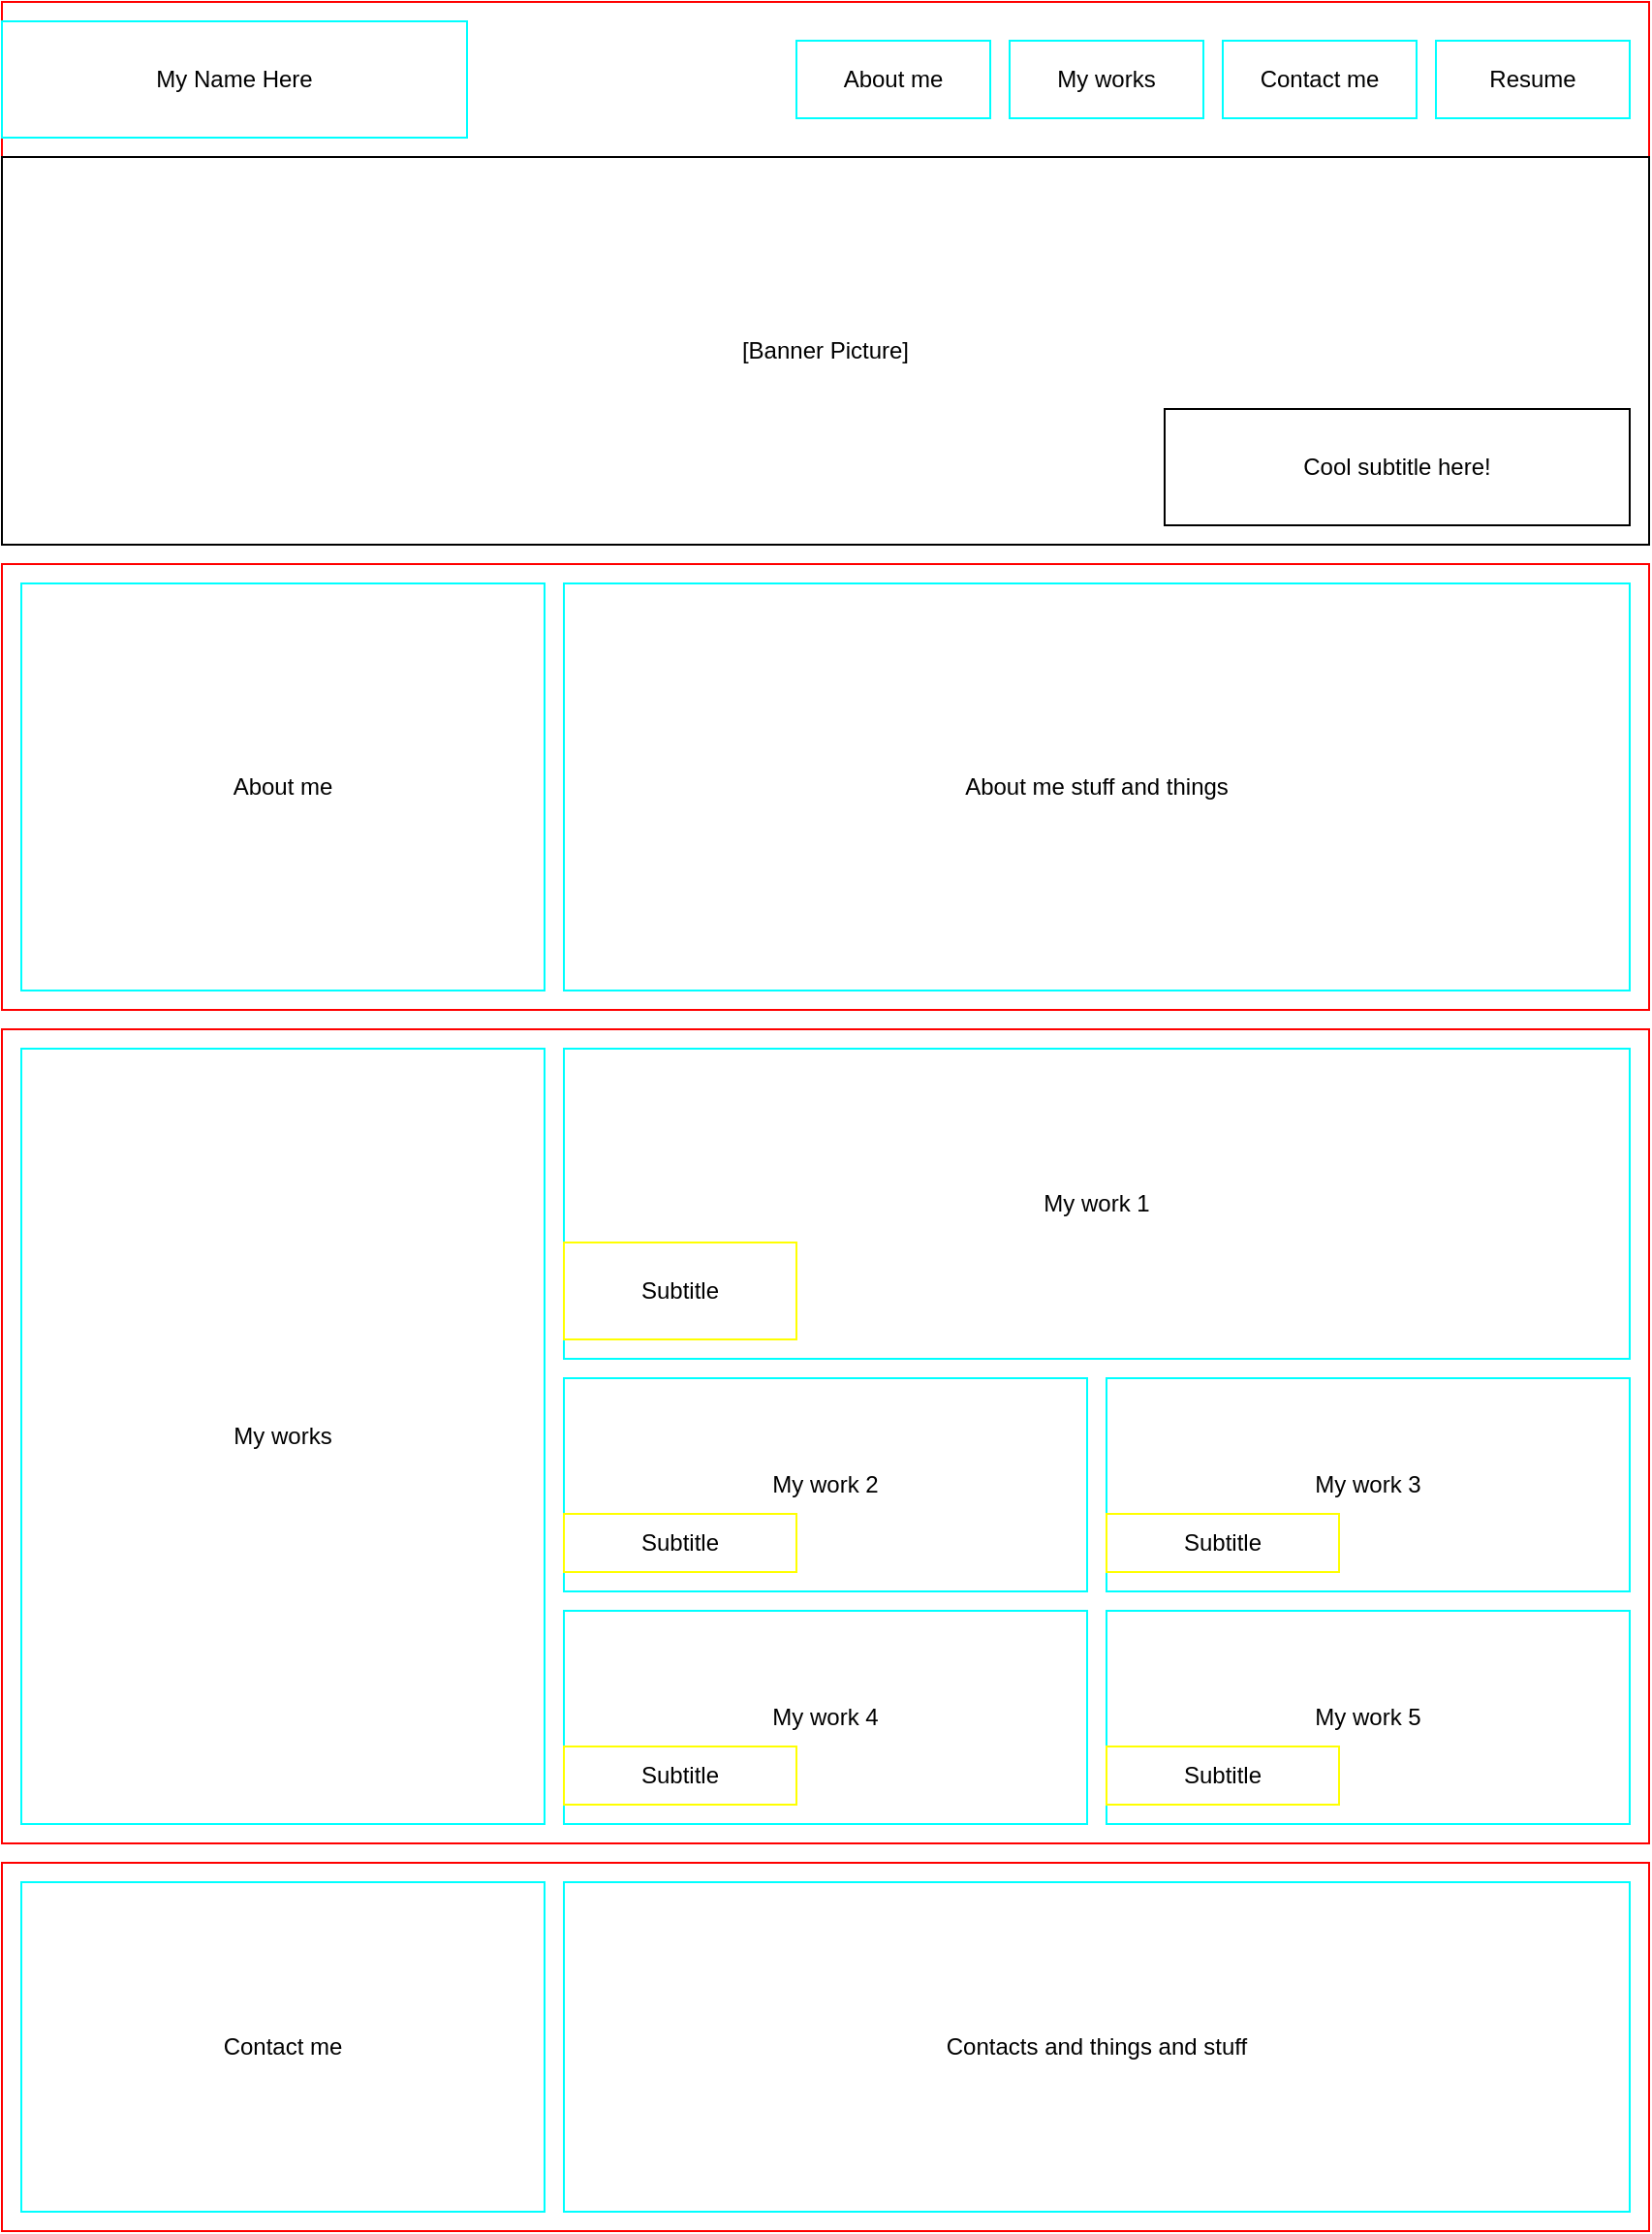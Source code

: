 <mxfile>
    <diagram id="lltTEsevrm_KqFaZjVP8" name="Page-1">
        <mxGraphModel dx="1118" dy="764" grid="1" gridSize="10" guides="1" tooltips="1" connect="1" arrows="1" fold="1" page="1" pageScale="1" pageWidth="850" pageHeight="1100" math="0" shadow="0">
            <root>
                <mxCell id="0"/>
                <mxCell id="1" parent="0"/>
                <mxCell id="2" value="" style="rounded=0;whiteSpace=wrap;html=1;strokeColor=#FF0000;" vertex="1" parent="1">
                    <mxGeometry width="850" height="80" as="geometry"/>
                </mxCell>
                <mxCell id="3" value="My Name Here" style="rounded=0;whiteSpace=wrap;html=1;strokeColor=#00FFFF;" vertex="1" parent="1">
                    <mxGeometry y="10" width="240" height="60" as="geometry"/>
                </mxCell>
                <mxCell id="4" value="Resume" style="rounded=0;whiteSpace=wrap;html=1;strokeColor=#00FFFF;" vertex="1" parent="1">
                    <mxGeometry x="740" y="20" width="100" height="40" as="geometry"/>
                </mxCell>
                <mxCell id="7" value="Contact me" style="rounded=0;whiteSpace=wrap;html=1;strokeColor=#00FFFF;" vertex="1" parent="1">
                    <mxGeometry x="630" y="20" width="100" height="40" as="geometry"/>
                </mxCell>
                <mxCell id="8" value="My works" style="rounded=0;whiteSpace=wrap;html=1;strokeColor=#00FFFF;" vertex="1" parent="1">
                    <mxGeometry x="520" y="20" width="100" height="40" as="geometry"/>
                </mxCell>
                <mxCell id="9" value="About me" style="rounded=0;whiteSpace=wrap;html=1;strokeColor=#00FFFF;" vertex="1" parent="1">
                    <mxGeometry x="410" y="20" width="100" height="40" as="geometry"/>
                </mxCell>
                <mxCell id="10" value="[Banner Picture]" style="rounded=0;whiteSpace=wrap;html=1;" vertex="1" parent="1">
                    <mxGeometry y="80" width="850" height="200" as="geometry"/>
                </mxCell>
                <mxCell id="11" value="Cool subtitle here!" style="rounded=0;whiteSpace=wrap;html=1;" vertex="1" parent="1">
                    <mxGeometry x="600" y="210" width="240" height="60" as="geometry"/>
                </mxCell>
                <mxCell id="12" value="" style="rounded=0;whiteSpace=wrap;html=1;strokeColor=#FF0000;" vertex="1" parent="1">
                    <mxGeometry y="290" width="850" height="230" as="geometry"/>
                </mxCell>
                <mxCell id="13" value="About me" style="rounded=0;whiteSpace=wrap;html=1;strokeColor=#00FFFF;" vertex="1" parent="1">
                    <mxGeometry x="10" y="300" width="270" height="210" as="geometry"/>
                </mxCell>
                <mxCell id="14" value="About me stuff and things" style="rounded=0;whiteSpace=wrap;html=1;strokeColor=#00FFFF;" vertex="1" parent="1">
                    <mxGeometry x="290" y="300" width="550" height="210" as="geometry"/>
                </mxCell>
                <mxCell id="15" value="" style="rounded=0;whiteSpace=wrap;html=1;strokeColor=#FF0000;" vertex="1" parent="1">
                    <mxGeometry y="530" width="850" height="420" as="geometry"/>
                </mxCell>
                <mxCell id="16" value="My works" style="rounded=0;whiteSpace=wrap;html=1;strokeColor=#00FFFF;" vertex="1" parent="1">
                    <mxGeometry x="10" y="540" width="270" height="400" as="geometry"/>
                </mxCell>
                <mxCell id="17" value="My work 1" style="rounded=0;whiteSpace=wrap;html=1;strokeColor=#00FFFF;" vertex="1" parent="1">
                    <mxGeometry x="290" y="540" width="550" height="160" as="geometry"/>
                </mxCell>
                <mxCell id="18" value="My work 2" style="rounded=0;whiteSpace=wrap;html=1;strokeColor=#00FFFF;" vertex="1" parent="1">
                    <mxGeometry x="290" y="710" width="270" height="110" as="geometry"/>
                </mxCell>
                <mxCell id="19" value="My work 4" style="rounded=0;whiteSpace=wrap;html=1;strokeColor=#00FFFF;" vertex="1" parent="1">
                    <mxGeometry x="290" y="830" width="270" height="110" as="geometry"/>
                </mxCell>
                <mxCell id="20" value="My work 3" style="rounded=0;whiteSpace=wrap;html=1;strokeColor=#00FFFF;" vertex="1" parent="1">
                    <mxGeometry x="570" y="710" width="270" height="110" as="geometry"/>
                </mxCell>
                <mxCell id="21" value="My work 5" style="rounded=0;whiteSpace=wrap;html=1;strokeColor=#00FFFF;" vertex="1" parent="1">
                    <mxGeometry x="570" y="830" width="270" height="110" as="geometry"/>
                </mxCell>
                <mxCell id="22" value="Subtitle" style="rounded=0;whiteSpace=wrap;html=1;strokeColor=#FFFF00;" vertex="1" parent="1">
                    <mxGeometry x="290" y="640" width="120" height="50" as="geometry"/>
                </mxCell>
                <mxCell id="23" value="Subtitle" style="rounded=0;whiteSpace=wrap;html=1;strokeColor=#FFFF00;" vertex="1" parent="1">
                    <mxGeometry x="290" y="780" width="120" height="30" as="geometry"/>
                </mxCell>
                <mxCell id="24" value="Subtitle" style="rounded=0;whiteSpace=wrap;html=1;strokeColor=#FFFF00;" vertex="1" parent="1">
                    <mxGeometry x="290" y="900" width="120" height="30" as="geometry"/>
                </mxCell>
                <mxCell id="25" value="Subtitle" style="rounded=0;whiteSpace=wrap;html=1;strokeColor=#FFFF00;" vertex="1" parent="1">
                    <mxGeometry x="570" y="900" width="120" height="30" as="geometry"/>
                </mxCell>
                <mxCell id="26" value="Subtitle" style="rounded=0;whiteSpace=wrap;html=1;strokeColor=#FFFF00;" vertex="1" parent="1">
                    <mxGeometry x="570" y="780" width="120" height="30" as="geometry"/>
                </mxCell>
                <mxCell id="27" value="" style="rounded=0;whiteSpace=wrap;html=1;strokeColor=#FF0000;" vertex="1" parent="1">
                    <mxGeometry y="960" width="850" height="190" as="geometry"/>
                </mxCell>
                <mxCell id="28" value="Contact me" style="rounded=0;whiteSpace=wrap;html=1;strokeColor=#00FFFF;" vertex="1" parent="1">
                    <mxGeometry x="10" y="970" width="270" height="170" as="geometry"/>
                </mxCell>
                <mxCell id="29" value="Contacts and things and stuff" style="rounded=0;whiteSpace=wrap;html=1;strokeColor=#00FFFF;" vertex="1" parent="1">
                    <mxGeometry x="290" y="970" width="550" height="170" as="geometry"/>
                </mxCell>
            </root>
        </mxGraphModel>
    </diagram>
</mxfile>